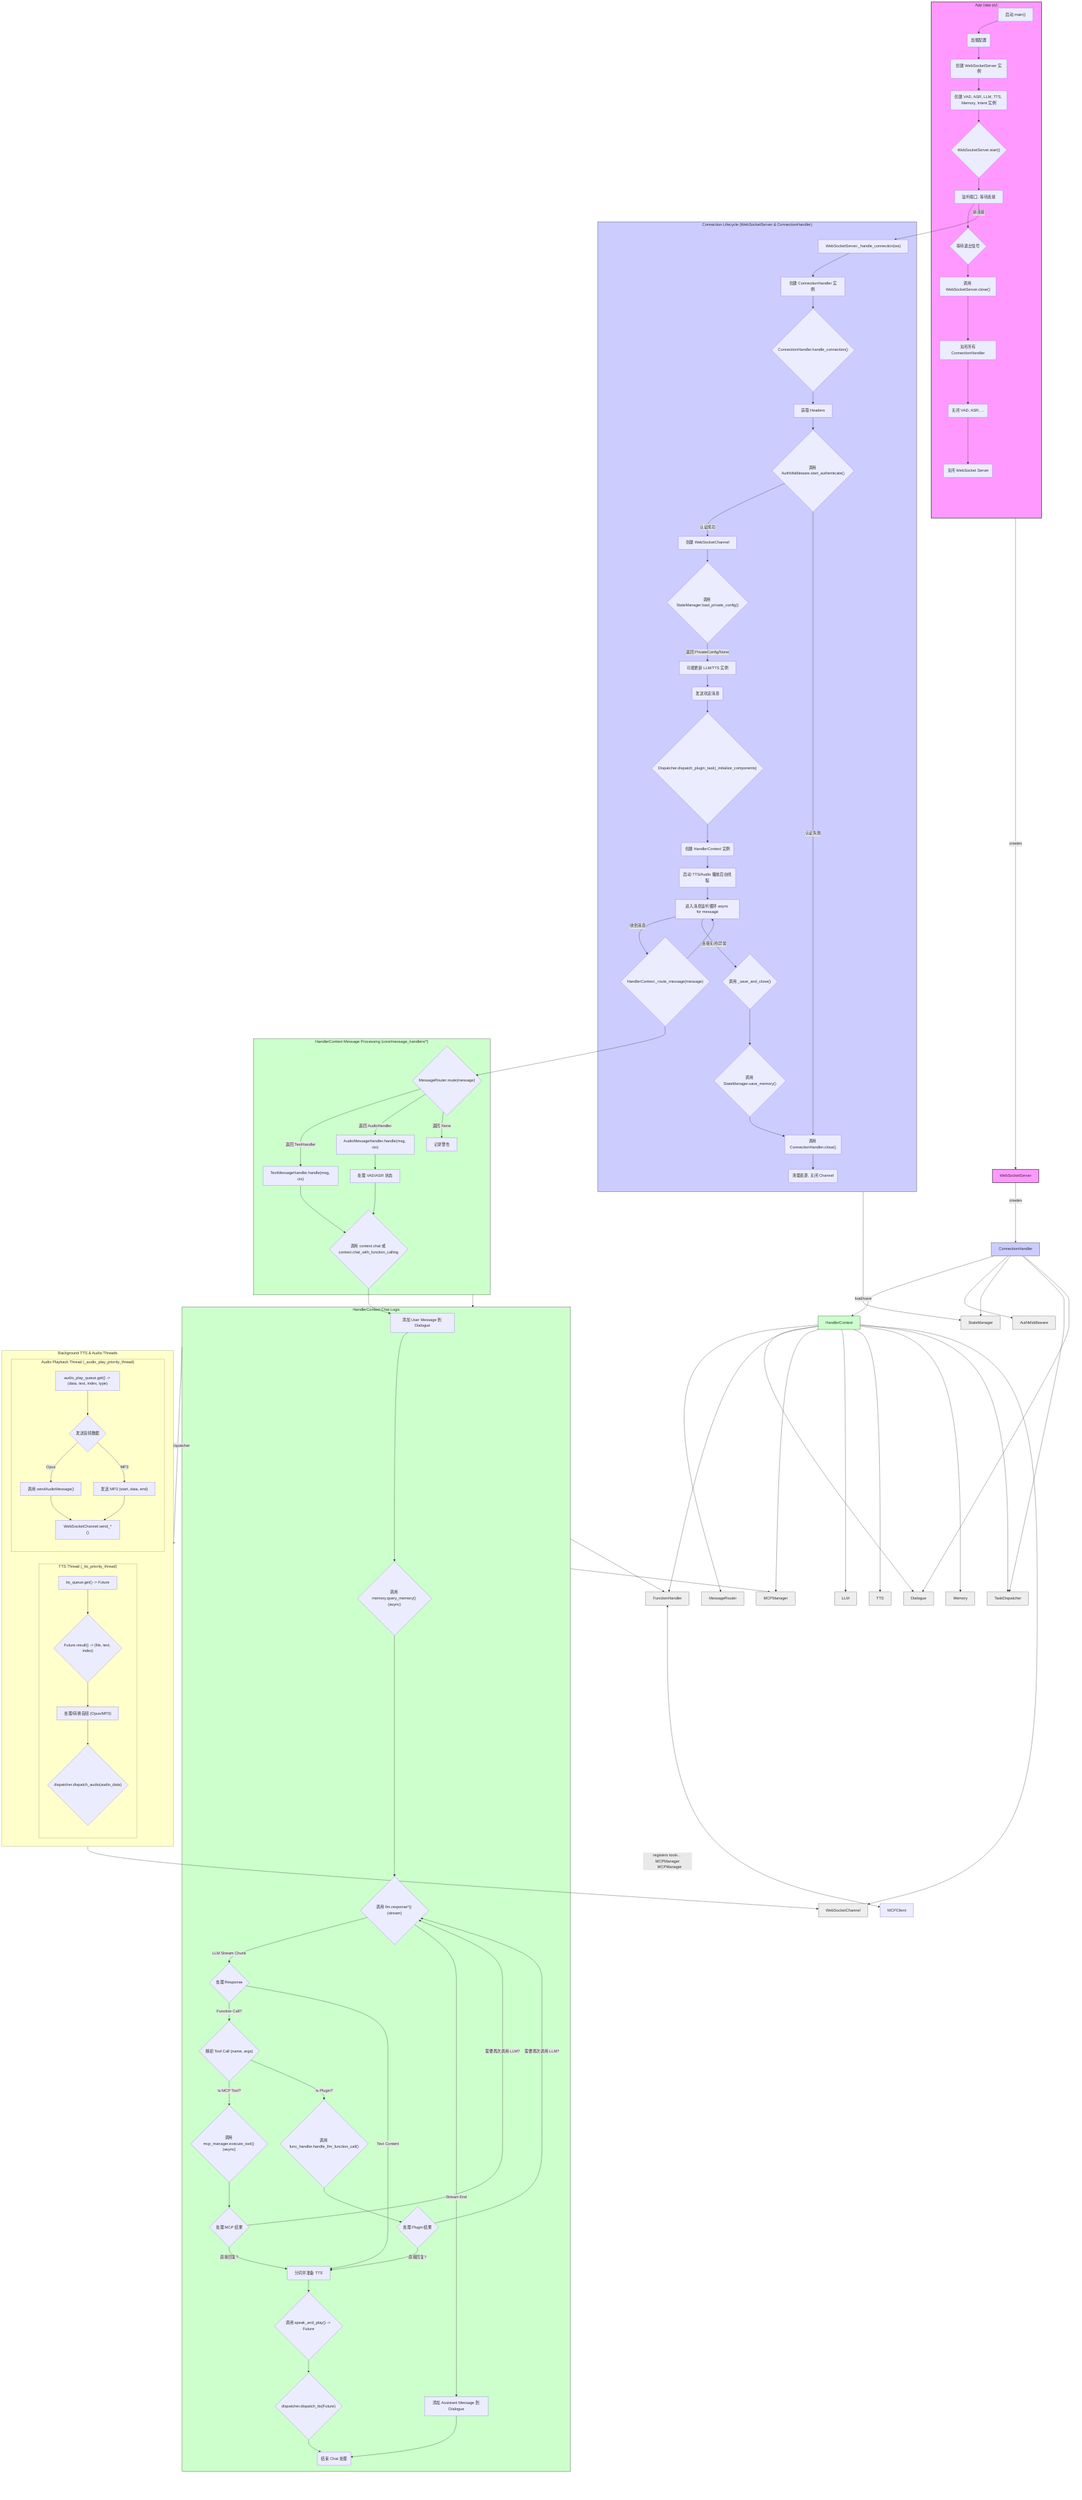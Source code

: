 graph TD
    %% --- Server Initialization ---
    subgraph App ["App (app.py)"]
        A["启动 main()"] --> A1("加载配置")
        A1 --> A2("创建 WebSocketServer 实例")
        A2 --> A3("创建 VAD, ASR, LLM, TTS, Memory, Intent 实例")
        A3 --> A4{"WebSocketServer.start()"}
        A4 --> A5["监听端口, 等待连接"]
        A5 --> Exit{"等待退出信号"}
        Exit --> CloseServer("调用 WebSocketServer.close()")
        CloseServer --> CloseHandlers("关闭所有 ConnectionHandler")
        CloseHandlers --> CloseModules("关闭 VAD, ASR, ...")
        CloseModules --> StopServer("关闭 WebSocket Server")
    end

    %% --- Connection Handling --- 
    subgraph ConnectionLifecycle ["Connection Lifecycle (WebSocketServer & ConnectionHandler)"]
        direction TB
        A5 -- 新连接 --> B["WebSocketServer._handle_connection(ws)"]
        B --> C["创建 ConnectionHandler 实例"]
        C --> D{"ConnectionHandler.handle_connection()"}
        D --> E["获取 Headers"]
        E --> F{"调用 AuthMiddleware.start_authenticate()"}
        F -- 认证成功 --> G["创建 WebSocketChannel"]
        G --> H{"调用 StateManager.load_private_config()"}
        H -- "返回 PrivateConfig/None" --> I["可能更新 LLM/TTS 实例"]
        I --> J("发送欢迎消息")
        J --> K{"Dispatcher.dispatch_plugin_task(_initialize_components)"}
        K --> L("创建 HandlerContext 实例")
        L --> M("启动 TTS/Audio 播放后台线程")
        M --> N["进入消息监听循环 async for message"]
        N -- "收到消息" --> O{"HandlerContext._route_message(message)"}
        O --> N
        N -- "连接关闭/异常" --> P{"调用 _save_and_close()"}
        P --> Q{"调用 StateManager.save_memory()"}
        Q --> R("调用 ConnectionHandler.close()")
        R --> S("清理资源, 关闭 Channel")
        F -- "认证失败" --> R
    end

    %% --- Message Routing & Processing (Within HandlerContext) ---
    subgraph MessageProcessing ["HandlerContext Message Processing (core/message_handlers/*)"]
        direction TB
        O --> O1{"MessageRouter.route(message)"}
        O1 -- "返回 TextHandler" --> O2["TextMessageHandler.handle(msg, ctx)"]
        O1 -- "返回 AudioHandler" --> O3["AudioMessageHandler.handle(msg, ctx)"]
        O2 --> O4{"调用 context.chat 或 context.chat_with_function_calling"}
        O3 --> O5["处理 VAD/ASR 状态"]
        O5 --> O4
        O1 -- "返回 None" --> O99["记录警告"]
    end

    %% --- Chat Logic (HandlerContext.chat*) ---
    subgraph ChatLogic ["HandlerContext Chat Logic"]
        direction TB
        O4 --> CL1["添加 User Message 到 Dialogue"]
        CL1 --> CL2{"调用 memory.query_memory() (async)"}
        CL2 --> CL3{"调用 llm.response*() (stream)"}
        CL3 -- "LLM Stream Chunk" --> CL4{"处理 Response"}
        CL4 -- "Function Call?" --> FC1{"解析 Tool Call (name, args)"}
        FC1 -- "Is MCP Tool?" --> MCP1{"调用 mcp_manager.execute_tool() (async)"}
        FC1 -- "Is Plugin?" --> PF1{"调用 func_handler.handle_llm_function_call()"}
        MCP1 --> FC2{"处理 MCP 结果"}
        PF1 --> PF2{"处理 Plugin 结果"}
        FC2 -- "需要再次调用 LLM?" --> CL3
        PF2 -- "需要再次调用 LLM?" --> CL3
        FC2 -- "直接回复?" --> TTS1
        PF2 -- "直接回复?" --> TTS1
        CL4 -- "Text Content" --> TTS1["分词并准备 TTS"]
        TTS1 --> TTS2{"调用 speak_and_play() -> Future"}
        TTS2 --> TTS3{"dispatcher.dispatch_tts(Future)"}
        CL3 -- "Stream End" --> CL5["添加 Assistant Message 到 Dialogue"]
        CL5 --> EndChatLogic("结束 Chat 处理")
        TTS3 --> EndChatLogic
    end

    %% --- TTS & Audio Playback Threads (HandlerContext Methods) ---
    subgraph BackgroundThreads ["Background TTS & Audio Threads"]
        direction LR
        subgraph TTSThread ["TTS Thread (_tts_priority_thread)"]
            TTSQ["tts_queue.get() -> Future"]
            TTSQ --> TTSRes{"Future.result() -> (file, text, index)"}
            TTSRes --> TTSProc["处理/转换音频 (Opus/MP3)"]
            TTSProc --> TTSDispatch{"dispatcher.dispatch_audio(audio_data)"}
        end
        subgraph AudioThread ["Audio Playback Thread (_audio_play_priority_thread)"]
            AudioQ["audio_play_queue.get() -> (data, text, index, type)"]
            AudioQ --> AudioSend{"发送音频数据"}
            AudioSend -- Opus --> SendOpus["调用 sendAudioMessage()"]
            AudioSend -- MP3 --> SendMP3["发送 MP3 (start, data, end)"]
            SendOpus --> ChannelSend
            SendMP3 --> ChannelSend
        end
        ChannelSend["WebSocketChannel.send_*()"]
    end

    %% --- Dependencies & Data Flow ---
    %% Server -> Connection
    App -- "creates" --> WebSocketServer
    WebSocketServer -- "creates" --> ConnectionHandler
    ConnectionHandler --> HandlerContext

    %% Connection -> Components
    ConnectionHandler --> AuthMiddleware
    ConnectionHandler --> StateManager
    ConnectionHandler --> TaskDispatcher
    ConnectionHandler --> Dialogue

    %% Context -> Components
    HandlerContext --> MessageRouter
    HandlerContext --> Dialogue
    HandlerContext --> FunctionHandler
    HandlerContext --> MCPManager
    HandlerContext --> LLM
    HandlerContext --> TTS
    HandlerContext --> Memory
    HandlerContext --> TaskDispatcher
    HandlerContext --> WebSocketChannel

    %% Chat Flow
    MessageProcessing --> ChatLogic
    ChatLogic -- "via dispatcher" --> BackgroundThreads
    BackgroundThreads --> WebSocketChannel

    %% State Flow
    ConnectionLifecycle -- "load/save" --> StateManager

    %% Function/MCP Flow
    ChatLogic --> FunctionHandler
    ChatLogic --> MCPManager
    FunctionHandler <-- "registers tools" .. MCPManager
    MCPManager --> MCPClient

    %% Style Definitions (Optional)
    classDef server fill:#f9f,stroke:#333,stroke-width:2px
    classDef connection fill:#ccf,stroke:#333,stroke-width:1px
    classDef context fill:#cfc,stroke:#333,stroke-width:1px
    classDef component fill:#eee,stroke:#666,stroke-width:1px
    classDef thread fill:#ffc,stroke:#996,stroke-width:1px

    class App,WebSocketServer server
    class ConnectionLifecycle,ConnectionHandler connection
    class MessageProcessing,ChatLogic,HandlerContext context
    class BackgroundThreads,TTSThread,AudioThread thread
    class AuthMiddleware,StateManager,TaskDispatcher,Dialogue,MessageRouter,FunctionHandler,MCPManager,LLM,TTS,Memory,VAD,ASR,Intent,WebSocketChannel component